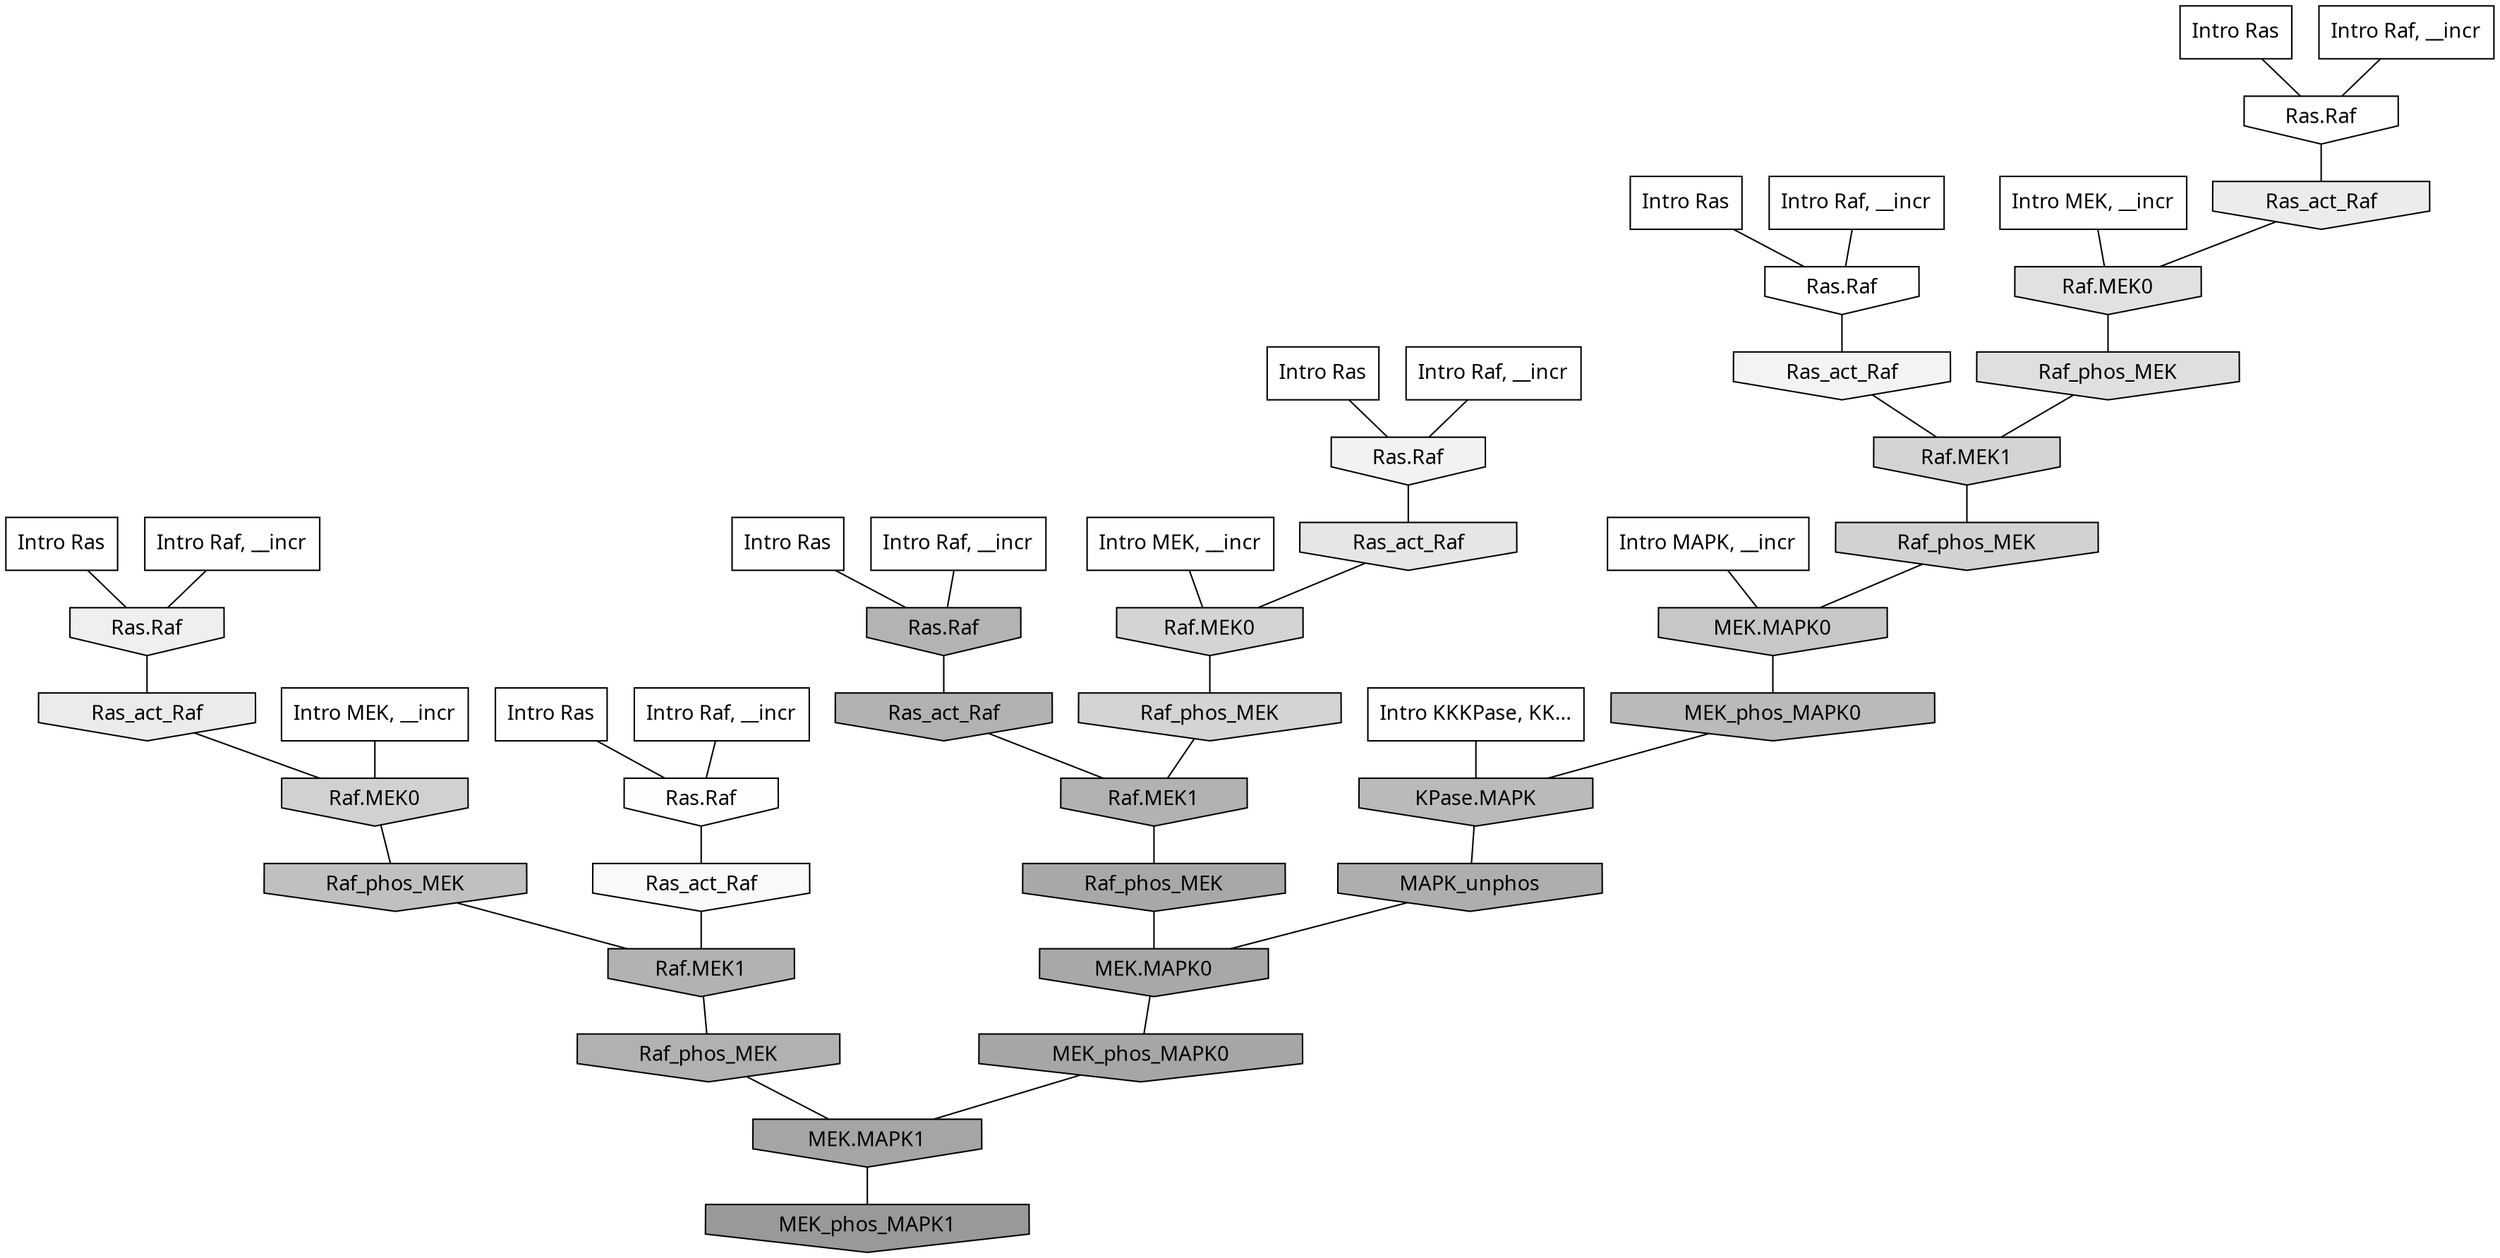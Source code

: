 digraph G{
  rankdir="TB";
  ranksep=0.30;
  node [fontname="CMU Serif"];
  edge [fontname="CMU Serif"];
  
  4 [label="Intro Ras", shape=rectangle, style=filled, fillcolor="0.000 0.000 1.000"]
  
  9 [label="Intro Ras", shape=rectangle, style=filled, fillcolor="0.000 0.000 1.000"]
  
  13 [label="Intro Ras", shape=rectangle, style=filled, fillcolor="0.000 0.000 1.000"]
  
  14 [label="Intro Ras", shape=rectangle, style=filled, fillcolor="0.000 0.000 1.000"]
  
  51 [label="Intro Ras", shape=rectangle, style=filled, fillcolor="0.000 0.000 1.000"]
  
  69 [label="Intro Ras", shape=rectangle, style=filled, fillcolor="0.000 0.000 1.000"]
  
  298 [label="Intro Raf, __incr", shape=rectangle, style=filled, fillcolor="0.000 0.000 1.000"]
  
  383 [label="Intro Raf, __incr", shape=rectangle, style=filled, fillcolor="0.000 0.000 1.000"]
  
  551 [label="Intro Raf, __incr", shape=rectangle, style=filled, fillcolor="0.000 0.000 1.000"]
  
  777 [label="Intro Raf, __incr", shape=rectangle, style=filled, fillcolor="0.000 0.000 1.000"]
  
  789 [label="Intro Raf, __incr", shape=rectangle, style=filled, fillcolor="0.000 0.000 1.000"]
  
  1040 [label="Intro Raf, __incr", shape=rectangle, style=filled, fillcolor="0.000 0.000 1.000"]
  
  1453 [label="Intro MEK, __incr", shape=rectangle, style=filled, fillcolor="0.000 0.000 1.000"]
  
  1495 [label="Intro MEK, __incr", shape=rectangle, style=filled, fillcolor="0.000 0.000 1.000"]
  
  1923 [label="Intro MEK, __incr", shape=rectangle, style=filled, fillcolor="0.000 0.000 1.000"]
  
  2872 [label="Intro MAPK, __incr", shape=rectangle, style=filled, fillcolor="0.000 0.000 1.000"]
  
  3155 [label="Intro KKKPase, KK...", shape=rectangle, style=filled, fillcolor="0.000 0.000 1.000"]
  
  3220 [label="Ras.Raf", shape=invhouse, style=filled, fillcolor="0.000 0.000 1.000"]
  
  3276 [label="Ras.Raf", shape=invhouse, style=filled, fillcolor="0.000 0.000 1.000"]
  
  3334 [label="Ras.Raf", shape=invhouse, style=filled, fillcolor="0.000 0.000 0.996"]
  
  3468 [label="Ras_act_Raf", shape=invhouse, style=filled, fillcolor="0.000 0.000 0.975"]
  
  3641 [label="Ras_act_Raf", shape=invhouse, style=filled, fillcolor="0.000 0.000 0.952"]
  
  3668 [label="Ras.Raf", shape=invhouse, style=filled, fillcolor="0.000 0.000 0.949"]
  
  3818 [label="Ras.Raf", shape=invhouse, style=filled, fillcolor="0.000 0.000 0.937"]
  
  4025 [label="Ras_act_Raf", shape=invhouse, style=filled, fillcolor="0.000 0.000 0.925"]
  
  4063 [label="Ras_act_Raf", shape=invhouse, style=filled, fillcolor="0.000 0.000 0.921"]
  
  4357 [label="Ras_act_Raf", shape=invhouse, style=filled, fillcolor="0.000 0.000 0.900"]
  
  4648 [label="Raf.MEK0", shape=invhouse, style=filled, fillcolor="0.000 0.000 0.882"]
  
  4778 [label="Raf_phos_MEK", shape=invhouse, style=filled, fillcolor="0.000 0.000 0.874"]
  
  5506 [label="Raf.MEK0", shape=invhouse, style=filled, fillcolor="0.000 0.000 0.831"]
  
  5507 [label="Raf_phos_MEK", shape=invhouse, style=filled, fillcolor="0.000 0.000 0.831"]
  
  5521 [label="Raf.MEK1", shape=invhouse, style=filled, fillcolor="0.000 0.000 0.830"]
  
  5673 [label="Raf_phos_MEK", shape=invhouse, style=filled, fillcolor="0.000 0.000 0.822"]
  
  5686 [label="Raf.MEK0", shape=invhouse, style=filled, fillcolor="0.000 0.000 0.820"]
  
  6535 [label="MEK.MAPK0", shape=invhouse, style=filled, fillcolor="0.000 0.000 0.781"]
  
  7365 [label="Raf_phos_MEK", shape=invhouse, style=filled, fillcolor="0.000 0.000 0.752"]
  
  8060 [label="MEK_phos_MAPK0", shape=invhouse, style=filled, fillcolor="0.000 0.000 0.730"]
  
  8078 [label="KPase.MAPK", shape=invhouse, style=filled, fillcolor="0.000 0.000 0.729"]
  
  9033 [label="Ras.Raf", shape=invhouse, style=filled, fillcolor="0.000 0.000 0.700"]
  
  9070 [label="Ras_act_Raf", shape=invhouse, style=filled, fillcolor="0.000 0.000 0.699"]
  
  9078 [label="Raf.MEK1", shape=invhouse, style=filled, fillcolor="0.000 0.000 0.699"]
  
  9118 [label="Raf.MEK1", shape=invhouse, style=filled, fillcolor="0.000 0.000 0.699"]
  
  9331 [label="Raf_phos_MEK", shape=invhouse, style=filled, fillcolor="0.000 0.000 0.694"]
  
  9974 [label="MAPK_unphos", shape=invhouse, style=filled, fillcolor="0.000 0.000 0.680"]
  
  10979 [label="Raf_phos_MEK", shape=invhouse, style=filled, fillcolor="0.000 0.000 0.659"]
  
  10984 [label="MEK.MAPK0", shape=invhouse, style=filled, fillcolor="0.000 0.000 0.659"]
  
  11442 [label="MEK_phos_MAPK0", shape=invhouse, style=filled, fillcolor="0.000 0.000 0.650"]
  
  11594 [label="MEK.MAPK1", shape=invhouse, style=filled, fillcolor="0.000 0.000 0.648"]
  
  14721 [label="MEK_phos_MAPK1", shape=invhouse, style=filled, fillcolor="0.000 0.000 0.600"]
  
  
  11594 -> 14721 [dir=none, color="0.000 0.000 0.000"] 
  11442 -> 11594 [dir=none, color="0.000 0.000 0.000"] 
  10984 -> 11442 [dir=none, color="0.000 0.000 0.000"] 
  10979 -> 10984 [dir=none, color="0.000 0.000 0.000"] 
  9974 -> 10984 [dir=none, color="0.000 0.000 0.000"] 
  9331 -> 11594 [dir=none, color="0.000 0.000 0.000"] 
  9118 -> 9331 [dir=none, color="0.000 0.000 0.000"] 
  9078 -> 10979 [dir=none, color="0.000 0.000 0.000"] 
  9070 -> 9078 [dir=none, color="0.000 0.000 0.000"] 
  9033 -> 9070 [dir=none, color="0.000 0.000 0.000"] 
  8078 -> 9974 [dir=none, color="0.000 0.000 0.000"] 
  8060 -> 8078 [dir=none, color="0.000 0.000 0.000"] 
  7365 -> 9118 [dir=none, color="0.000 0.000 0.000"] 
  6535 -> 8060 [dir=none, color="0.000 0.000 0.000"] 
  5686 -> 7365 [dir=none, color="0.000 0.000 0.000"] 
  5673 -> 6535 [dir=none, color="0.000 0.000 0.000"] 
  5521 -> 5673 [dir=none, color="0.000 0.000 0.000"] 
  5507 -> 9078 [dir=none, color="0.000 0.000 0.000"] 
  5506 -> 5507 [dir=none, color="0.000 0.000 0.000"] 
  4778 -> 5521 [dir=none, color="0.000 0.000 0.000"] 
  4648 -> 4778 [dir=none, color="0.000 0.000 0.000"] 
  4357 -> 5506 [dir=none, color="0.000 0.000 0.000"] 
  4063 -> 5686 [dir=none, color="0.000 0.000 0.000"] 
  4025 -> 4648 [dir=none, color="0.000 0.000 0.000"] 
  3818 -> 4063 [dir=none, color="0.000 0.000 0.000"] 
  3668 -> 4357 [dir=none, color="0.000 0.000 0.000"] 
  3641 -> 5521 [dir=none, color="0.000 0.000 0.000"] 
  3468 -> 9118 [dir=none, color="0.000 0.000 0.000"] 
  3334 -> 3468 [dir=none, color="0.000 0.000 0.000"] 
  3276 -> 3641 [dir=none, color="0.000 0.000 0.000"] 
  3220 -> 4025 [dir=none, color="0.000 0.000 0.000"] 
  3155 -> 8078 [dir=none, color="0.000 0.000 0.000"] 
  2872 -> 6535 [dir=none, color="0.000 0.000 0.000"] 
  1923 -> 5686 [dir=none, color="0.000 0.000 0.000"] 
  1495 -> 4648 [dir=none, color="0.000 0.000 0.000"] 
  1453 -> 5506 [dir=none, color="0.000 0.000 0.000"] 
  1040 -> 9033 [dir=none, color="0.000 0.000 0.000"] 
  789 -> 3818 [dir=none, color="0.000 0.000 0.000"] 
  777 -> 3276 [dir=none, color="0.000 0.000 0.000"] 
  551 -> 3668 [dir=none, color="0.000 0.000 0.000"] 
  383 -> 3220 [dir=none, color="0.000 0.000 0.000"] 
  298 -> 3334 [dir=none, color="0.000 0.000 0.000"] 
  69 -> 3276 [dir=none, color="0.000 0.000 0.000"] 
  51 -> 3818 [dir=none, color="0.000 0.000 0.000"] 
  14 -> 3220 [dir=none, color="0.000 0.000 0.000"] 
  13 -> 3334 [dir=none, color="0.000 0.000 0.000"] 
  9 -> 3668 [dir=none, color="0.000 0.000 0.000"] 
  4 -> 9033 [dir=none, color="0.000 0.000 0.000"] 
  
  }
